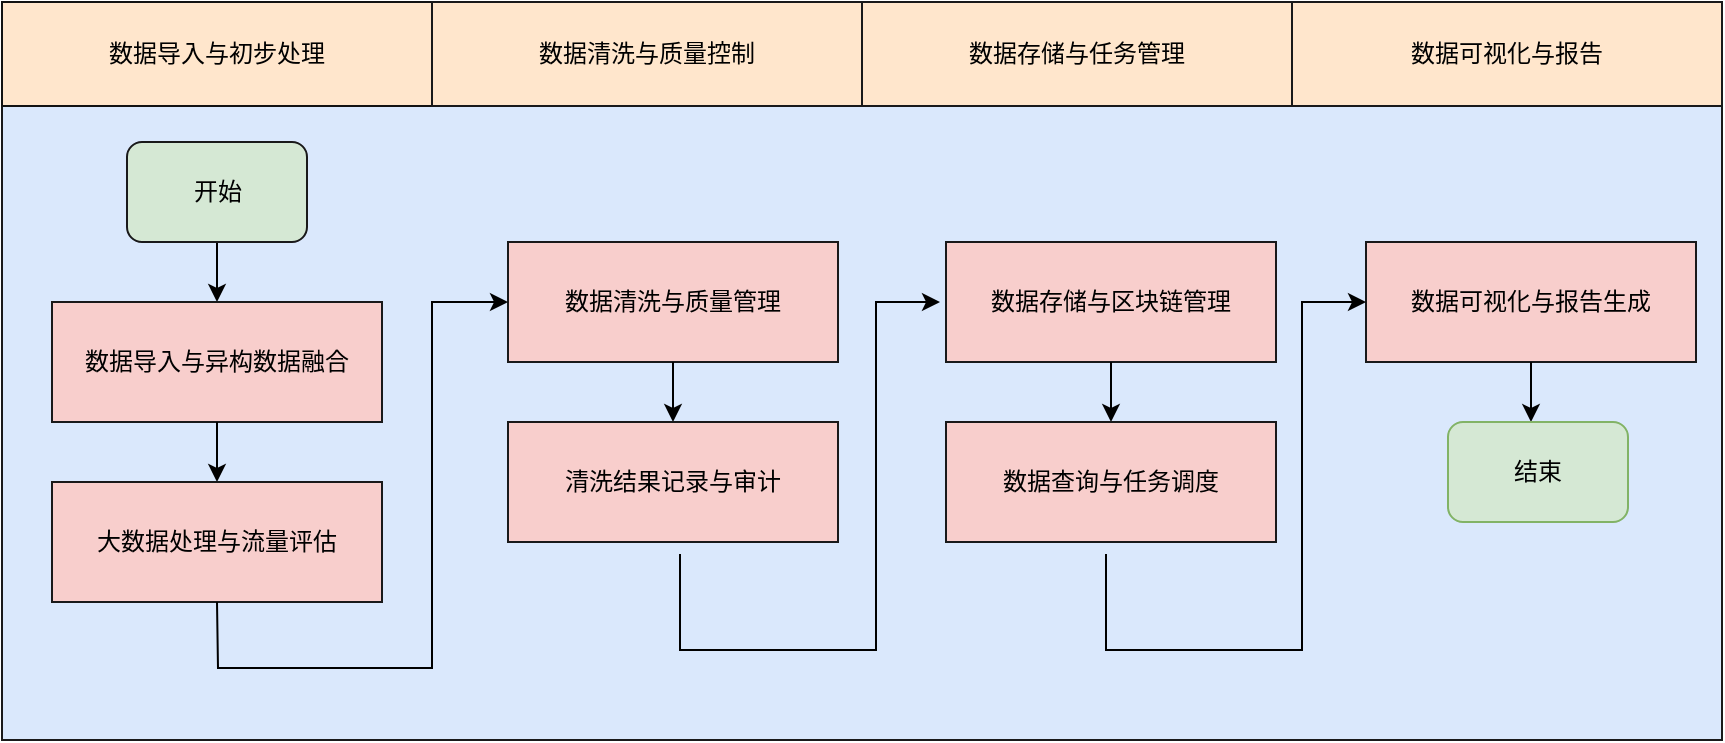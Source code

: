 <mxfile version="25.0.3">
  <diagram id="6a731a19-8d31-9384-78a2-239565b7b9f0" name="Page-1">
    <mxGraphModel dx="826" dy="1306" grid="0" gridSize="10" guides="1" tooltips="1" connect="1" arrows="1" fold="1" page="1" pageScale="1" pageWidth="1169" pageHeight="827" background="none" math="0" shadow="0">
      <root>
        <mxCell id="0" />
        <mxCell id="1" parent="0" />
        <mxCell id="Db1fxsP_OCef3VktjDg4-76" value="" style="rounded=0;whiteSpace=wrap;html=1;fillColor=#dae8fc;strokeColor=#19191A;" vertex="1" parent="1">
          <mxGeometry x="375" y="100" width="860" height="369" as="geometry" />
        </mxCell>
        <mxCell id="Db1fxsP_OCef3VktjDg4-58" style="edgeStyle=orthogonalEdgeStyle;rounded=0;orthogonalLoop=1;jettySize=auto;html=1;exitX=0.5;exitY=1;exitDx=0;exitDy=0;" edge="1" parent="1" source="Db1fxsP_OCef3VktjDg4-55">
          <mxGeometry relative="1" as="geometry">
            <mxPoint x="482.5" y="250" as="targetPoint" />
          </mxGeometry>
        </mxCell>
        <mxCell id="Db1fxsP_OCef3VktjDg4-55" value="开始" style="rounded=1;whiteSpace=wrap;html=1;fillColor=#d5e8d4;strokeColor=#19191A;" vertex="1" parent="1">
          <mxGeometry x="437.5" y="170" width="90" height="50" as="geometry" />
        </mxCell>
        <mxCell id="Db1fxsP_OCef3VktjDg4-56" value="数据导入与异构数据融合" style="rounded=0;whiteSpace=wrap;html=1;fillColor=#f8cecc;strokeColor=#19191A;" vertex="1" parent="1">
          <mxGeometry x="400" y="250" width="165" height="60" as="geometry" />
        </mxCell>
        <mxCell id="Db1fxsP_OCef3VktjDg4-64" style="edgeStyle=orthogonalEdgeStyle;rounded=0;orthogonalLoop=1;jettySize=auto;html=1;exitX=0.5;exitY=1;exitDx=0;exitDy=0;" edge="1" parent="1">
          <mxGeometry relative="1" as="geometry">
            <mxPoint x="482.5" y="340" as="targetPoint" />
            <mxPoint x="482.5" y="310" as="sourcePoint" />
          </mxGeometry>
        </mxCell>
        <mxCell id="Db1fxsP_OCef3VktjDg4-65" value="大数据处理与流量评估" style="rounded=0;whiteSpace=wrap;html=1;fillColor=#f8cecc;strokeColor=#19191A;" vertex="1" parent="1">
          <mxGeometry x="400" y="340" width="165" height="60" as="geometry" />
        </mxCell>
        <mxCell id="Db1fxsP_OCef3VktjDg4-77" value="数据导入与初步处理" style="rounded=0;whiteSpace=wrap;html=1;strokeColor=#121212;fillColor=#ffe6cc;" vertex="1" parent="1">
          <mxGeometry x="375" y="100" width="215" height="52" as="geometry" />
        </mxCell>
        <mxCell id="Db1fxsP_OCef3VktjDg4-79" value="数据清洗与质量控制" style="rounded=0;whiteSpace=wrap;html=1;strokeColor=#19191A;fillColor=#ffe6cc;" vertex="1" parent="1">
          <mxGeometry x="590" y="100" width="215" height="52" as="geometry" />
        </mxCell>
        <mxCell id="Db1fxsP_OCef3VktjDg4-80" value="数据存储与任务管理" style="rounded=0;whiteSpace=wrap;html=1;strokeColor=#19191A;fillColor=#ffe6cc;" vertex="1" parent="1">
          <mxGeometry x="805" y="100" width="215" height="52" as="geometry" />
        </mxCell>
        <mxCell id="Db1fxsP_OCef3VktjDg4-81" value="数据可视化与报告" style="rounded=0;whiteSpace=wrap;html=1;strokeColor=#19191A;fillColor=#ffe6cc;" vertex="1" parent="1">
          <mxGeometry x="1020" y="100" width="215" height="52" as="geometry" />
        </mxCell>
        <mxCell id="Db1fxsP_OCef3VktjDg4-82" value="数据清洗与质量管理" style="rounded=0;whiteSpace=wrap;html=1;fillColor=#f8cecc;strokeColor=#19191A;" vertex="1" parent="1">
          <mxGeometry x="628" y="220" width="165" height="60" as="geometry" />
        </mxCell>
        <mxCell id="Db1fxsP_OCef3VktjDg4-83" style="edgeStyle=orthogonalEdgeStyle;rounded=0;orthogonalLoop=1;jettySize=auto;html=1;exitX=0.5;exitY=1;exitDx=0;exitDy=0;" edge="1" parent="1">
          <mxGeometry relative="1" as="geometry">
            <mxPoint x="710.5" y="310" as="targetPoint" />
            <mxPoint x="710.5" y="280" as="sourcePoint" />
          </mxGeometry>
        </mxCell>
        <mxCell id="Db1fxsP_OCef3VktjDg4-84" value="清洗结果记录与审计" style="rounded=0;whiteSpace=wrap;html=1;fillColor=#f8cecc;strokeColor=#19191A;" vertex="1" parent="1">
          <mxGeometry x="628" y="310" width="165" height="60" as="geometry" />
        </mxCell>
        <mxCell id="Db1fxsP_OCef3VktjDg4-86" value="数据存储与区块链管理" style="rounded=0;whiteSpace=wrap;html=1;fillColor=#f8cecc;strokeColor=#19191A;" vertex="1" parent="1">
          <mxGeometry x="847" y="220" width="165" height="60" as="geometry" />
        </mxCell>
        <mxCell id="Db1fxsP_OCef3VktjDg4-87" style="edgeStyle=orthogonalEdgeStyle;rounded=0;orthogonalLoop=1;jettySize=auto;html=1;exitX=0.5;exitY=1;exitDx=0;exitDy=0;" edge="1" parent="1">
          <mxGeometry relative="1" as="geometry">
            <mxPoint x="929.5" y="310" as="targetPoint" />
            <mxPoint x="929.5" y="280" as="sourcePoint" />
          </mxGeometry>
        </mxCell>
        <mxCell id="Db1fxsP_OCef3VktjDg4-88" value="数据查询与任务调度" style="rounded=0;whiteSpace=wrap;html=1;fillColor=#f8cecc;strokeColor=#19191A;" vertex="1" parent="1">
          <mxGeometry x="847" y="310" width="165" height="60" as="geometry" />
        </mxCell>
        <mxCell id="Db1fxsP_OCef3VktjDg4-90" value="数据可视化与报告生成" style="rounded=0;whiteSpace=wrap;html=1;fillColor=#f8cecc;strokeColor=#19191A;" vertex="1" parent="1">
          <mxGeometry x="1057" y="220" width="165" height="60" as="geometry" />
        </mxCell>
        <mxCell id="Db1fxsP_OCef3VktjDg4-91" style="edgeStyle=orthogonalEdgeStyle;rounded=0;orthogonalLoop=1;jettySize=auto;html=1;exitX=0.5;exitY=1;exitDx=0;exitDy=0;" edge="1" parent="1">
          <mxGeometry relative="1" as="geometry">
            <mxPoint x="1139.5" y="310" as="targetPoint" />
            <mxPoint x="1139.5" y="280" as="sourcePoint" />
          </mxGeometry>
        </mxCell>
        <mxCell id="Db1fxsP_OCef3VktjDg4-94" value="结束" style="rounded=1;whiteSpace=wrap;html=1;fillColor=#d5e8d4;strokeColor=#82b366;" vertex="1" parent="1">
          <mxGeometry x="1098" y="310" width="90" height="50" as="geometry" />
        </mxCell>
        <mxCell id="Db1fxsP_OCef3VktjDg4-96" value="" style="endArrow=classic;html=1;rounded=0;exitX=0.5;exitY=1;exitDx=0;exitDy=0;entryX=0;entryY=0.5;entryDx=0;entryDy=0;" edge="1" parent="1" source="Db1fxsP_OCef3VktjDg4-65" target="Db1fxsP_OCef3VktjDg4-82">
          <mxGeometry width="50" height="50" relative="1" as="geometry">
            <mxPoint x="462" y="452" as="sourcePoint" />
            <mxPoint x="512" y="402" as="targetPoint" />
            <Array as="points">
              <mxPoint x="483" y="433" />
              <mxPoint x="590" y="433" />
              <mxPoint x="590" y="250" />
            </Array>
          </mxGeometry>
        </mxCell>
        <mxCell id="Db1fxsP_OCef3VktjDg4-97" value="" style="endArrow=classic;html=1;rounded=0;" edge="1" parent="1">
          <mxGeometry width="50" height="50" relative="1" as="geometry">
            <mxPoint x="714" y="376" as="sourcePoint" />
            <mxPoint x="844" y="250" as="targetPoint" />
            <Array as="points">
              <mxPoint x="714" y="384" />
              <mxPoint x="714" y="404" />
              <mxPoint x="714" y="424" />
              <mxPoint x="812" y="424" />
              <mxPoint x="812" y="250" />
            </Array>
          </mxGeometry>
        </mxCell>
        <mxCell id="Db1fxsP_OCef3VktjDg4-98" value="" style="endArrow=classic;html=1;rounded=0;" edge="1" parent="1">
          <mxGeometry width="50" height="50" relative="1" as="geometry">
            <mxPoint x="927" y="376" as="sourcePoint" />
            <mxPoint x="1057" y="250" as="targetPoint" />
            <Array as="points">
              <mxPoint x="927" y="384" />
              <mxPoint x="927" y="404" />
              <mxPoint x="927" y="424" />
              <mxPoint x="1025" y="424" />
              <mxPoint x="1025" y="250" />
            </Array>
          </mxGeometry>
        </mxCell>
      </root>
    </mxGraphModel>
  </diagram>
</mxfile>
